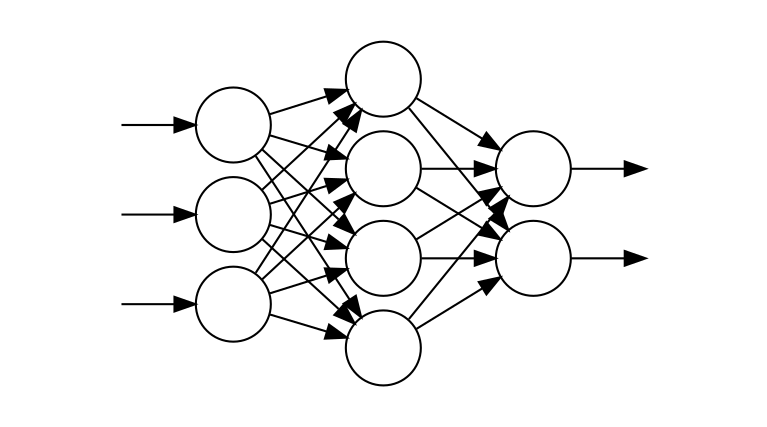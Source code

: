 
/* https://gist.github.com/thigm85/5760134 */

digraph G {
  rankdir=LR
  splines=line
  nodesep=0.1;

  node [label=""];

  subgraph in_to_empty {
    color=white;
    node [shape=none];
    I1_EMPTY I2_EMPTY I3_EMPTY;
  }

  subgraph cluster_0 {
    color=white;
    node [style=solid,color=black, shape=circle];
    x1 x2 x3;
  }

  subgraph cluster_1 {
    color=white;
    node [style=solid,color=black, shape=circle];
    a12 a22 a32 a42;
  }


  subgraph cluster_3 {
    color=white;
    node [style=solid,color=black, shape=circle];
    O1 O2;
  }

  subgraph out_to_empty {
    color=white;
    node [shape=none];
    O1_EMPTY O2_EMPTY;
  }

  I1_EMPTY -> x1
  I2_EMPTY -> x2
  I3_EMPTY -> x3

  x1 -> a12;
  x1 -> a22;
  x1 -> a32;
  x1 -> a42;

  x2 -> a12;
  x2 -> a22;
  x2 -> a32;
  x2 -> a42;

  x3 -> a12;
  x3 -> a22;
  x3 -> a32;
  x3 -> a42;

  a12 -> O1
  a12 -> O2

  a22 -> O1
  a22 -> O2

  a32 -> O1
  a32 -> O2

  a42 -> O1
  a42 -> O2

  O1 -> O1_EMPTY
  O2 -> O2_EMPTY

}
